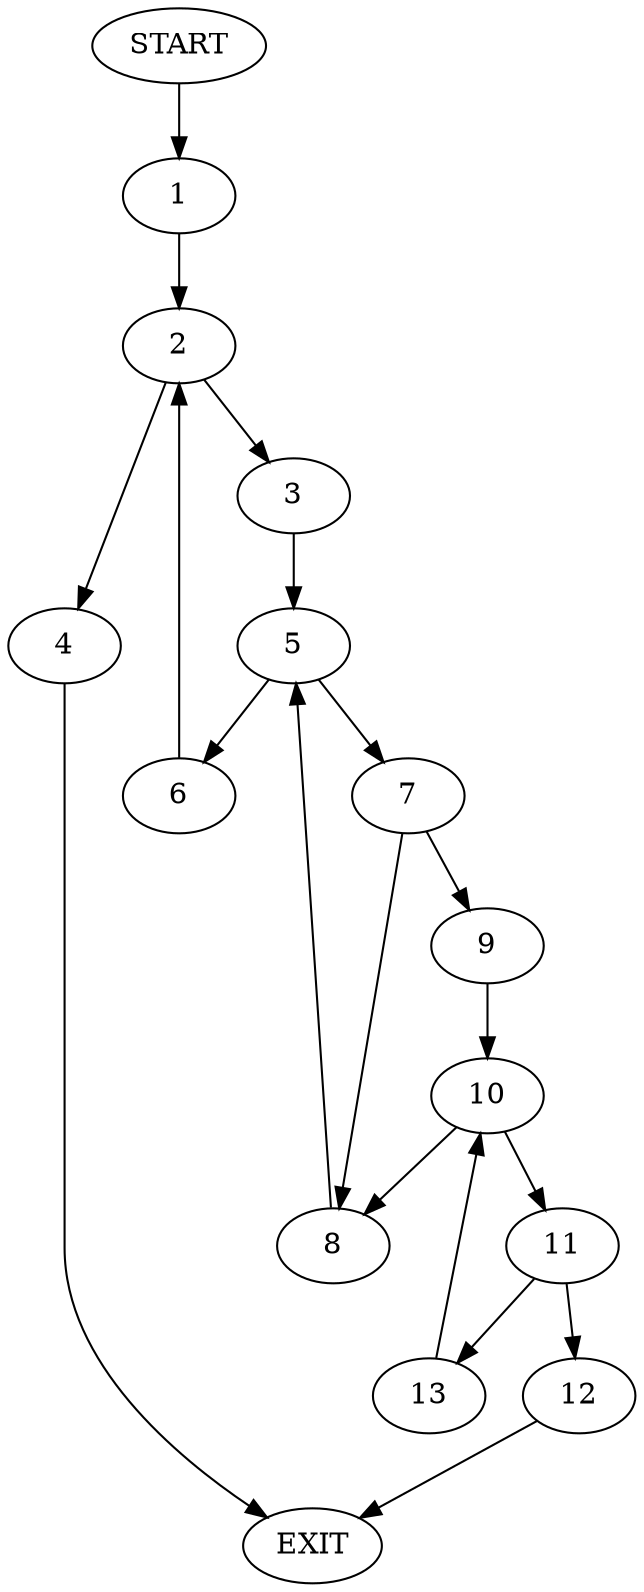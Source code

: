 digraph {
0 [label="START"]
14 [label="EXIT"]
0 -> 1
1 -> 2
2 -> 3
2 -> 4
3 -> 5
4 -> 14
5 -> 6
5 -> 7
6 -> 2
7 -> 8
7 -> 9
9 -> 10
8 -> 5
10 -> 8
10 -> 11
11 -> 12
11 -> 13
12 -> 14
13 -> 10
}
